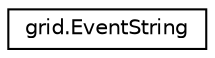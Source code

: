digraph "Graphical Class Hierarchy"
{
 // LATEX_PDF_SIZE
  edge [fontname="Helvetica",fontsize="10",labelfontname="Helvetica",labelfontsize="10"];
  node [fontname="Helvetica",fontsize="10",shape=record];
  rankdir="LR";
  Node0 [label="grid.EventString",height=0.2,width=0.4,color="black", fillcolor="white", style="filled",URL="$classgrid_1_1_event_string.html",tooltip="EventString class."];
}
